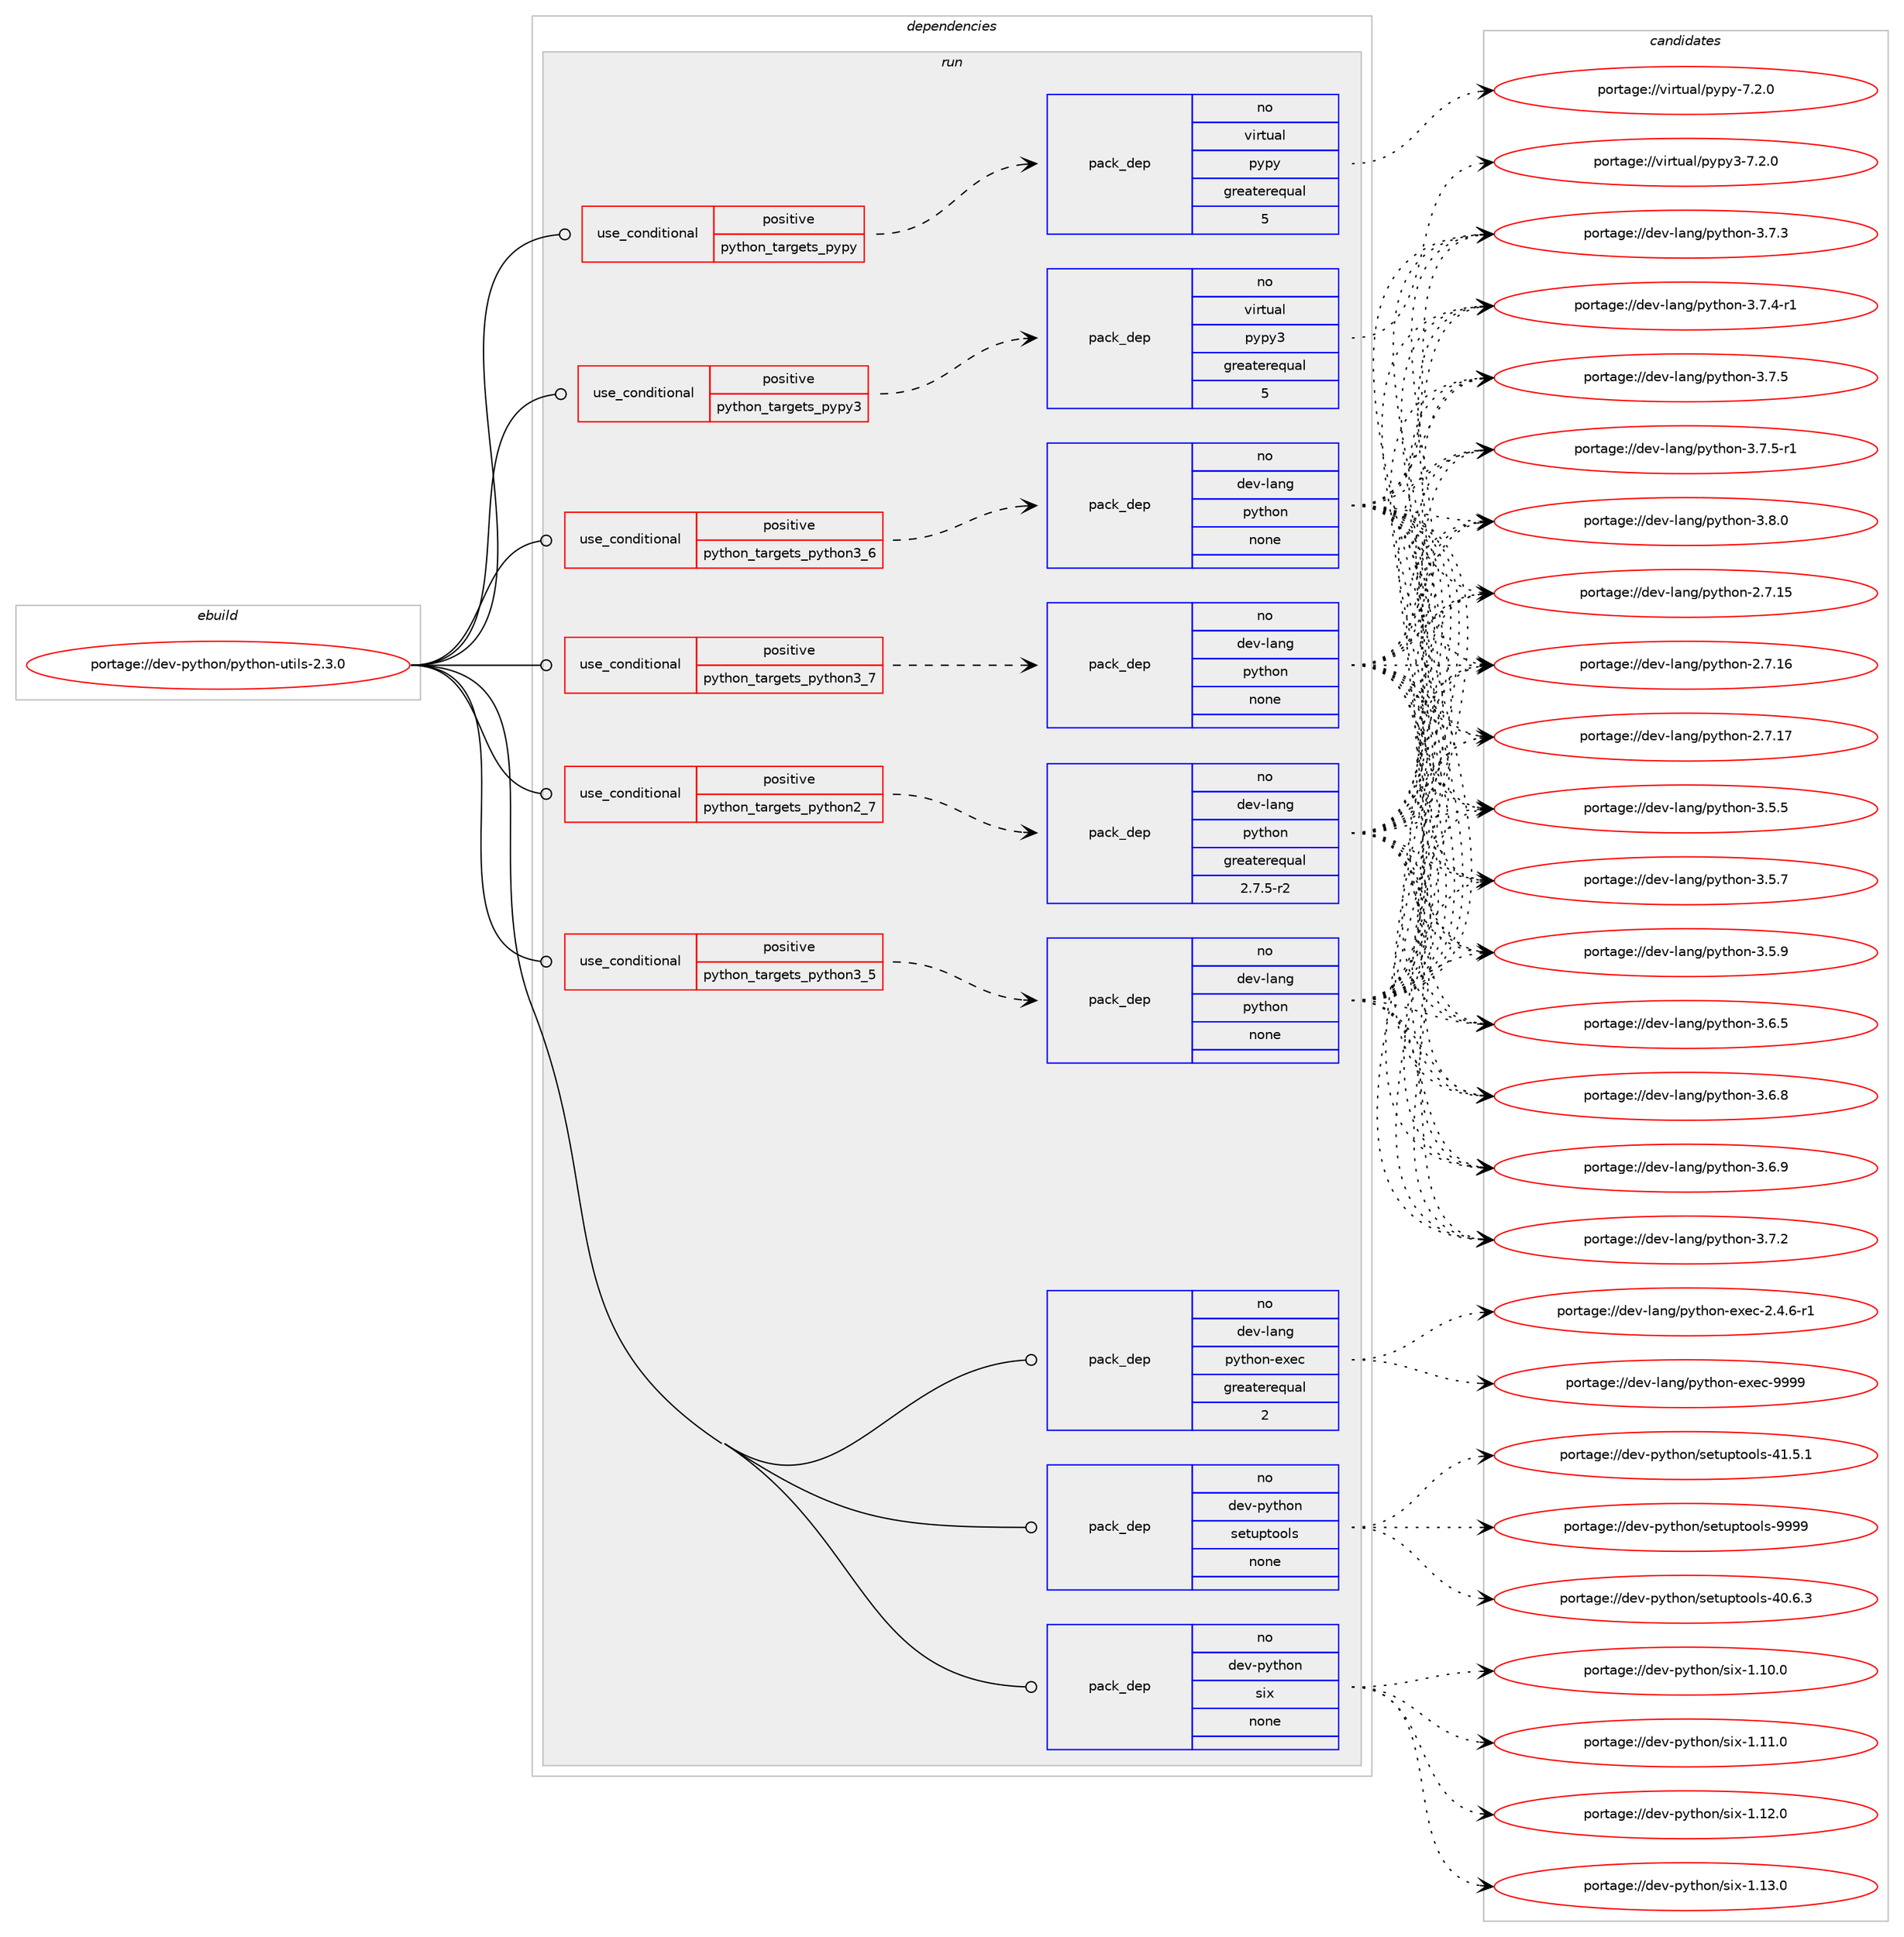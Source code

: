 digraph prolog {

# *************
# Graph options
# *************

newrank=true;
concentrate=true;
compound=true;
graph [rankdir=LR,fontname=Helvetica,fontsize=10,ranksep=1.5];#, ranksep=2.5, nodesep=0.2];
edge  [arrowhead=vee];
node  [fontname=Helvetica,fontsize=10];

# **********
# The ebuild
# **********

subgraph cluster_leftcol {
color=gray;
rank=same;
label=<<i>ebuild</i>>;
id [label="portage://dev-python/python-utils-2.3.0", color=red, width=4, href="../dev-python/python-utils-2.3.0.svg"];
}

# ****************
# The dependencies
# ****************

subgraph cluster_midcol {
color=gray;
label=<<i>dependencies</i>>;
subgraph cluster_compile {
fillcolor="#eeeeee";
style=filled;
label=<<i>compile</i>>;
}
subgraph cluster_compileandrun {
fillcolor="#eeeeee";
style=filled;
label=<<i>compile and run</i>>;
}
subgraph cluster_run {
fillcolor="#eeeeee";
style=filled;
label=<<i>run</i>>;
subgraph cond37290 {
dependency168247 [label=<<TABLE BORDER="0" CELLBORDER="1" CELLSPACING="0" CELLPADDING="4"><TR><TD ROWSPAN="3" CELLPADDING="10">use_conditional</TD></TR><TR><TD>positive</TD></TR><TR><TD>python_targets_pypy</TD></TR></TABLE>>, shape=none, color=red];
subgraph pack127563 {
dependency168248 [label=<<TABLE BORDER="0" CELLBORDER="1" CELLSPACING="0" CELLPADDING="4" WIDTH="220"><TR><TD ROWSPAN="6" CELLPADDING="30">pack_dep</TD></TR><TR><TD WIDTH="110">no</TD></TR><TR><TD>virtual</TD></TR><TR><TD>pypy</TD></TR><TR><TD>greaterequal</TD></TR><TR><TD>5</TD></TR></TABLE>>, shape=none, color=blue];
}
dependency168247:e -> dependency168248:w [weight=20,style="dashed",arrowhead="vee"];
}
id:e -> dependency168247:w [weight=20,style="solid",arrowhead="odot"];
subgraph cond37291 {
dependency168249 [label=<<TABLE BORDER="0" CELLBORDER="1" CELLSPACING="0" CELLPADDING="4"><TR><TD ROWSPAN="3" CELLPADDING="10">use_conditional</TD></TR><TR><TD>positive</TD></TR><TR><TD>python_targets_pypy3</TD></TR></TABLE>>, shape=none, color=red];
subgraph pack127564 {
dependency168250 [label=<<TABLE BORDER="0" CELLBORDER="1" CELLSPACING="0" CELLPADDING="4" WIDTH="220"><TR><TD ROWSPAN="6" CELLPADDING="30">pack_dep</TD></TR><TR><TD WIDTH="110">no</TD></TR><TR><TD>virtual</TD></TR><TR><TD>pypy3</TD></TR><TR><TD>greaterequal</TD></TR><TR><TD>5</TD></TR></TABLE>>, shape=none, color=blue];
}
dependency168249:e -> dependency168250:w [weight=20,style="dashed",arrowhead="vee"];
}
id:e -> dependency168249:w [weight=20,style="solid",arrowhead="odot"];
subgraph cond37292 {
dependency168251 [label=<<TABLE BORDER="0" CELLBORDER="1" CELLSPACING="0" CELLPADDING="4"><TR><TD ROWSPAN="3" CELLPADDING="10">use_conditional</TD></TR><TR><TD>positive</TD></TR><TR><TD>python_targets_python2_7</TD></TR></TABLE>>, shape=none, color=red];
subgraph pack127565 {
dependency168252 [label=<<TABLE BORDER="0" CELLBORDER="1" CELLSPACING="0" CELLPADDING="4" WIDTH="220"><TR><TD ROWSPAN="6" CELLPADDING="30">pack_dep</TD></TR><TR><TD WIDTH="110">no</TD></TR><TR><TD>dev-lang</TD></TR><TR><TD>python</TD></TR><TR><TD>greaterequal</TD></TR><TR><TD>2.7.5-r2</TD></TR></TABLE>>, shape=none, color=blue];
}
dependency168251:e -> dependency168252:w [weight=20,style="dashed",arrowhead="vee"];
}
id:e -> dependency168251:w [weight=20,style="solid",arrowhead="odot"];
subgraph cond37293 {
dependency168253 [label=<<TABLE BORDER="0" CELLBORDER="1" CELLSPACING="0" CELLPADDING="4"><TR><TD ROWSPAN="3" CELLPADDING="10">use_conditional</TD></TR><TR><TD>positive</TD></TR><TR><TD>python_targets_python3_5</TD></TR></TABLE>>, shape=none, color=red];
subgraph pack127566 {
dependency168254 [label=<<TABLE BORDER="0" CELLBORDER="1" CELLSPACING="0" CELLPADDING="4" WIDTH="220"><TR><TD ROWSPAN="6" CELLPADDING="30">pack_dep</TD></TR><TR><TD WIDTH="110">no</TD></TR><TR><TD>dev-lang</TD></TR><TR><TD>python</TD></TR><TR><TD>none</TD></TR><TR><TD></TD></TR></TABLE>>, shape=none, color=blue];
}
dependency168253:e -> dependency168254:w [weight=20,style="dashed",arrowhead="vee"];
}
id:e -> dependency168253:w [weight=20,style="solid",arrowhead="odot"];
subgraph cond37294 {
dependency168255 [label=<<TABLE BORDER="0" CELLBORDER="1" CELLSPACING="0" CELLPADDING="4"><TR><TD ROWSPAN="3" CELLPADDING="10">use_conditional</TD></TR><TR><TD>positive</TD></TR><TR><TD>python_targets_python3_6</TD></TR></TABLE>>, shape=none, color=red];
subgraph pack127567 {
dependency168256 [label=<<TABLE BORDER="0" CELLBORDER="1" CELLSPACING="0" CELLPADDING="4" WIDTH="220"><TR><TD ROWSPAN="6" CELLPADDING="30">pack_dep</TD></TR><TR><TD WIDTH="110">no</TD></TR><TR><TD>dev-lang</TD></TR><TR><TD>python</TD></TR><TR><TD>none</TD></TR><TR><TD></TD></TR></TABLE>>, shape=none, color=blue];
}
dependency168255:e -> dependency168256:w [weight=20,style="dashed",arrowhead="vee"];
}
id:e -> dependency168255:w [weight=20,style="solid",arrowhead="odot"];
subgraph cond37295 {
dependency168257 [label=<<TABLE BORDER="0" CELLBORDER="1" CELLSPACING="0" CELLPADDING="4"><TR><TD ROWSPAN="3" CELLPADDING="10">use_conditional</TD></TR><TR><TD>positive</TD></TR><TR><TD>python_targets_python3_7</TD></TR></TABLE>>, shape=none, color=red];
subgraph pack127568 {
dependency168258 [label=<<TABLE BORDER="0" CELLBORDER="1" CELLSPACING="0" CELLPADDING="4" WIDTH="220"><TR><TD ROWSPAN="6" CELLPADDING="30">pack_dep</TD></TR><TR><TD WIDTH="110">no</TD></TR><TR><TD>dev-lang</TD></TR><TR><TD>python</TD></TR><TR><TD>none</TD></TR><TR><TD></TD></TR></TABLE>>, shape=none, color=blue];
}
dependency168257:e -> dependency168258:w [weight=20,style="dashed",arrowhead="vee"];
}
id:e -> dependency168257:w [weight=20,style="solid",arrowhead="odot"];
subgraph pack127569 {
dependency168259 [label=<<TABLE BORDER="0" CELLBORDER="1" CELLSPACING="0" CELLPADDING="4" WIDTH="220"><TR><TD ROWSPAN="6" CELLPADDING="30">pack_dep</TD></TR><TR><TD WIDTH="110">no</TD></TR><TR><TD>dev-lang</TD></TR><TR><TD>python-exec</TD></TR><TR><TD>greaterequal</TD></TR><TR><TD>2</TD></TR></TABLE>>, shape=none, color=blue];
}
id:e -> dependency168259:w [weight=20,style="solid",arrowhead="odot"];
subgraph pack127570 {
dependency168260 [label=<<TABLE BORDER="0" CELLBORDER="1" CELLSPACING="0" CELLPADDING="4" WIDTH="220"><TR><TD ROWSPAN="6" CELLPADDING="30">pack_dep</TD></TR><TR><TD WIDTH="110">no</TD></TR><TR><TD>dev-python</TD></TR><TR><TD>setuptools</TD></TR><TR><TD>none</TD></TR><TR><TD></TD></TR></TABLE>>, shape=none, color=blue];
}
id:e -> dependency168260:w [weight=20,style="solid",arrowhead="odot"];
subgraph pack127571 {
dependency168261 [label=<<TABLE BORDER="0" CELLBORDER="1" CELLSPACING="0" CELLPADDING="4" WIDTH="220"><TR><TD ROWSPAN="6" CELLPADDING="30">pack_dep</TD></TR><TR><TD WIDTH="110">no</TD></TR><TR><TD>dev-python</TD></TR><TR><TD>six</TD></TR><TR><TD>none</TD></TR><TR><TD></TD></TR></TABLE>>, shape=none, color=blue];
}
id:e -> dependency168261:w [weight=20,style="solid",arrowhead="odot"];
}
}

# **************
# The candidates
# **************

subgraph cluster_choices {
rank=same;
color=gray;
label=<<i>candidates</i>>;

subgraph choice127563 {
color=black;
nodesep=1;
choiceportage1181051141161179710847112121112121455546504648 [label="portage://virtual/pypy-7.2.0", color=red, width=4,href="../virtual/pypy-7.2.0.svg"];
dependency168248:e -> choiceportage1181051141161179710847112121112121455546504648:w [style=dotted,weight="100"];
}
subgraph choice127564 {
color=black;
nodesep=1;
choiceportage118105114116117971084711212111212151455546504648 [label="portage://virtual/pypy3-7.2.0", color=red, width=4,href="../virtual/pypy3-7.2.0.svg"];
dependency168250:e -> choiceportage118105114116117971084711212111212151455546504648:w [style=dotted,weight="100"];
}
subgraph choice127565 {
color=black;
nodesep=1;
choiceportage10010111845108971101034711212111610411111045504655464953 [label="portage://dev-lang/python-2.7.15", color=red, width=4,href="../dev-lang/python-2.7.15.svg"];
choiceportage10010111845108971101034711212111610411111045504655464954 [label="portage://dev-lang/python-2.7.16", color=red, width=4,href="../dev-lang/python-2.7.16.svg"];
choiceportage10010111845108971101034711212111610411111045504655464955 [label="portage://dev-lang/python-2.7.17", color=red, width=4,href="../dev-lang/python-2.7.17.svg"];
choiceportage100101118451089711010347112121116104111110455146534653 [label="portage://dev-lang/python-3.5.5", color=red, width=4,href="../dev-lang/python-3.5.5.svg"];
choiceportage100101118451089711010347112121116104111110455146534655 [label="portage://dev-lang/python-3.5.7", color=red, width=4,href="../dev-lang/python-3.5.7.svg"];
choiceportage100101118451089711010347112121116104111110455146534657 [label="portage://dev-lang/python-3.5.9", color=red, width=4,href="../dev-lang/python-3.5.9.svg"];
choiceportage100101118451089711010347112121116104111110455146544653 [label="portage://dev-lang/python-3.6.5", color=red, width=4,href="../dev-lang/python-3.6.5.svg"];
choiceportage100101118451089711010347112121116104111110455146544656 [label="portage://dev-lang/python-3.6.8", color=red, width=4,href="../dev-lang/python-3.6.8.svg"];
choiceportage100101118451089711010347112121116104111110455146544657 [label="portage://dev-lang/python-3.6.9", color=red, width=4,href="../dev-lang/python-3.6.9.svg"];
choiceportage100101118451089711010347112121116104111110455146554650 [label="portage://dev-lang/python-3.7.2", color=red, width=4,href="../dev-lang/python-3.7.2.svg"];
choiceportage100101118451089711010347112121116104111110455146554651 [label="portage://dev-lang/python-3.7.3", color=red, width=4,href="../dev-lang/python-3.7.3.svg"];
choiceportage1001011184510897110103471121211161041111104551465546524511449 [label="portage://dev-lang/python-3.7.4-r1", color=red, width=4,href="../dev-lang/python-3.7.4-r1.svg"];
choiceportage100101118451089711010347112121116104111110455146554653 [label="portage://dev-lang/python-3.7.5", color=red, width=4,href="../dev-lang/python-3.7.5.svg"];
choiceportage1001011184510897110103471121211161041111104551465546534511449 [label="portage://dev-lang/python-3.7.5-r1", color=red, width=4,href="../dev-lang/python-3.7.5-r1.svg"];
choiceportage100101118451089711010347112121116104111110455146564648 [label="portage://dev-lang/python-3.8.0", color=red, width=4,href="../dev-lang/python-3.8.0.svg"];
dependency168252:e -> choiceportage10010111845108971101034711212111610411111045504655464953:w [style=dotted,weight="100"];
dependency168252:e -> choiceportage10010111845108971101034711212111610411111045504655464954:w [style=dotted,weight="100"];
dependency168252:e -> choiceportage10010111845108971101034711212111610411111045504655464955:w [style=dotted,weight="100"];
dependency168252:e -> choiceportage100101118451089711010347112121116104111110455146534653:w [style=dotted,weight="100"];
dependency168252:e -> choiceportage100101118451089711010347112121116104111110455146534655:w [style=dotted,weight="100"];
dependency168252:e -> choiceportage100101118451089711010347112121116104111110455146534657:w [style=dotted,weight="100"];
dependency168252:e -> choiceportage100101118451089711010347112121116104111110455146544653:w [style=dotted,weight="100"];
dependency168252:e -> choiceportage100101118451089711010347112121116104111110455146544656:w [style=dotted,weight="100"];
dependency168252:e -> choiceportage100101118451089711010347112121116104111110455146544657:w [style=dotted,weight="100"];
dependency168252:e -> choiceportage100101118451089711010347112121116104111110455146554650:w [style=dotted,weight="100"];
dependency168252:e -> choiceportage100101118451089711010347112121116104111110455146554651:w [style=dotted,weight="100"];
dependency168252:e -> choiceportage1001011184510897110103471121211161041111104551465546524511449:w [style=dotted,weight="100"];
dependency168252:e -> choiceportage100101118451089711010347112121116104111110455146554653:w [style=dotted,weight="100"];
dependency168252:e -> choiceportage1001011184510897110103471121211161041111104551465546534511449:w [style=dotted,weight="100"];
dependency168252:e -> choiceportage100101118451089711010347112121116104111110455146564648:w [style=dotted,weight="100"];
}
subgraph choice127566 {
color=black;
nodesep=1;
choiceportage10010111845108971101034711212111610411111045504655464953 [label="portage://dev-lang/python-2.7.15", color=red, width=4,href="../dev-lang/python-2.7.15.svg"];
choiceportage10010111845108971101034711212111610411111045504655464954 [label="portage://dev-lang/python-2.7.16", color=red, width=4,href="../dev-lang/python-2.7.16.svg"];
choiceportage10010111845108971101034711212111610411111045504655464955 [label="portage://dev-lang/python-2.7.17", color=red, width=4,href="../dev-lang/python-2.7.17.svg"];
choiceportage100101118451089711010347112121116104111110455146534653 [label="portage://dev-lang/python-3.5.5", color=red, width=4,href="../dev-lang/python-3.5.5.svg"];
choiceportage100101118451089711010347112121116104111110455146534655 [label="portage://dev-lang/python-3.5.7", color=red, width=4,href="../dev-lang/python-3.5.7.svg"];
choiceportage100101118451089711010347112121116104111110455146534657 [label="portage://dev-lang/python-3.5.9", color=red, width=4,href="../dev-lang/python-3.5.9.svg"];
choiceportage100101118451089711010347112121116104111110455146544653 [label="portage://dev-lang/python-3.6.5", color=red, width=4,href="../dev-lang/python-3.6.5.svg"];
choiceportage100101118451089711010347112121116104111110455146544656 [label="portage://dev-lang/python-3.6.8", color=red, width=4,href="../dev-lang/python-3.6.8.svg"];
choiceportage100101118451089711010347112121116104111110455146544657 [label="portage://dev-lang/python-3.6.9", color=red, width=4,href="../dev-lang/python-3.6.9.svg"];
choiceportage100101118451089711010347112121116104111110455146554650 [label="portage://dev-lang/python-3.7.2", color=red, width=4,href="../dev-lang/python-3.7.2.svg"];
choiceportage100101118451089711010347112121116104111110455146554651 [label="portage://dev-lang/python-3.7.3", color=red, width=4,href="../dev-lang/python-3.7.3.svg"];
choiceportage1001011184510897110103471121211161041111104551465546524511449 [label="portage://dev-lang/python-3.7.4-r1", color=red, width=4,href="../dev-lang/python-3.7.4-r1.svg"];
choiceportage100101118451089711010347112121116104111110455146554653 [label="portage://dev-lang/python-3.7.5", color=red, width=4,href="../dev-lang/python-3.7.5.svg"];
choiceportage1001011184510897110103471121211161041111104551465546534511449 [label="portage://dev-lang/python-3.7.5-r1", color=red, width=4,href="../dev-lang/python-3.7.5-r1.svg"];
choiceportage100101118451089711010347112121116104111110455146564648 [label="portage://dev-lang/python-3.8.0", color=red, width=4,href="../dev-lang/python-3.8.0.svg"];
dependency168254:e -> choiceportage10010111845108971101034711212111610411111045504655464953:w [style=dotted,weight="100"];
dependency168254:e -> choiceportage10010111845108971101034711212111610411111045504655464954:w [style=dotted,weight="100"];
dependency168254:e -> choiceportage10010111845108971101034711212111610411111045504655464955:w [style=dotted,weight="100"];
dependency168254:e -> choiceportage100101118451089711010347112121116104111110455146534653:w [style=dotted,weight="100"];
dependency168254:e -> choiceportage100101118451089711010347112121116104111110455146534655:w [style=dotted,weight="100"];
dependency168254:e -> choiceportage100101118451089711010347112121116104111110455146534657:w [style=dotted,weight="100"];
dependency168254:e -> choiceportage100101118451089711010347112121116104111110455146544653:w [style=dotted,weight="100"];
dependency168254:e -> choiceportage100101118451089711010347112121116104111110455146544656:w [style=dotted,weight="100"];
dependency168254:e -> choiceportage100101118451089711010347112121116104111110455146544657:w [style=dotted,weight="100"];
dependency168254:e -> choiceportage100101118451089711010347112121116104111110455146554650:w [style=dotted,weight="100"];
dependency168254:e -> choiceportage100101118451089711010347112121116104111110455146554651:w [style=dotted,weight="100"];
dependency168254:e -> choiceportage1001011184510897110103471121211161041111104551465546524511449:w [style=dotted,weight="100"];
dependency168254:e -> choiceportage100101118451089711010347112121116104111110455146554653:w [style=dotted,weight="100"];
dependency168254:e -> choiceportage1001011184510897110103471121211161041111104551465546534511449:w [style=dotted,weight="100"];
dependency168254:e -> choiceportage100101118451089711010347112121116104111110455146564648:w [style=dotted,weight="100"];
}
subgraph choice127567 {
color=black;
nodesep=1;
choiceportage10010111845108971101034711212111610411111045504655464953 [label="portage://dev-lang/python-2.7.15", color=red, width=4,href="../dev-lang/python-2.7.15.svg"];
choiceportage10010111845108971101034711212111610411111045504655464954 [label="portage://dev-lang/python-2.7.16", color=red, width=4,href="../dev-lang/python-2.7.16.svg"];
choiceportage10010111845108971101034711212111610411111045504655464955 [label="portage://dev-lang/python-2.7.17", color=red, width=4,href="../dev-lang/python-2.7.17.svg"];
choiceportage100101118451089711010347112121116104111110455146534653 [label="portage://dev-lang/python-3.5.5", color=red, width=4,href="../dev-lang/python-3.5.5.svg"];
choiceportage100101118451089711010347112121116104111110455146534655 [label="portage://dev-lang/python-3.5.7", color=red, width=4,href="../dev-lang/python-3.5.7.svg"];
choiceportage100101118451089711010347112121116104111110455146534657 [label="portage://dev-lang/python-3.5.9", color=red, width=4,href="../dev-lang/python-3.5.9.svg"];
choiceportage100101118451089711010347112121116104111110455146544653 [label="portage://dev-lang/python-3.6.5", color=red, width=4,href="../dev-lang/python-3.6.5.svg"];
choiceportage100101118451089711010347112121116104111110455146544656 [label="portage://dev-lang/python-3.6.8", color=red, width=4,href="../dev-lang/python-3.6.8.svg"];
choiceportage100101118451089711010347112121116104111110455146544657 [label="portage://dev-lang/python-3.6.9", color=red, width=4,href="../dev-lang/python-3.6.9.svg"];
choiceportage100101118451089711010347112121116104111110455146554650 [label="portage://dev-lang/python-3.7.2", color=red, width=4,href="../dev-lang/python-3.7.2.svg"];
choiceportage100101118451089711010347112121116104111110455146554651 [label="portage://dev-lang/python-3.7.3", color=red, width=4,href="../dev-lang/python-3.7.3.svg"];
choiceportage1001011184510897110103471121211161041111104551465546524511449 [label="portage://dev-lang/python-3.7.4-r1", color=red, width=4,href="../dev-lang/python-3.7.4-r1.svg"];
choiceportage100101118451089711010347112121116104111110455146554653 [label="portage://dev-lang/python-3.7.5", color=red, width=4,href="../dev-lang/python-3.7.5.svg"];
choiceportage1001011184510897110103471121211161041111104551465546534511449 [label="portage://dev-lang/python-3.7.5-r1", color=red, width=4,href="../dev-lang/python-3.7.5-r1.svg"];
choiceportage100101118451089711010347112121116104111110455146564648 [label="portage://dev-lang/python-3.8.0", color=red, width=4,href="../dev-lang/python-3.8.0.svg"];
dependency168256:e -> choiceportage10010111845108971101034711212111610411111045504655464953:w [style=dotted,weight="100"];
dependency168256:e -> choiceportage10010111845108971101034711212111610411111045504655464954:w [style=dotted,weight="100"];
dependency168256:e -> choiceportage10010111845108971101034711212111610411111045504655464955:w [style=dotted,weight="100"];
dependency168256:e -> choiceportage100101118451089711010347112121116104111110455146534653:w [style=dotted,weight="100"];
dependency168256:e -> choiceportage100101118451089711010347112121116104111110455146534655:w [style=dotted,weight="100"];
dependency168256:e -> choiceportage100101118451089711010347112121116104111110455146534657:w [style=dotted,weight="100"];
dependency168256:e -> choiceportage100101118451089711010347112121116104111110455146544653:w [style=dotted,weight="100"];
dependency168256:e -> choiceportage100101118451089711010347112121116104111110455146544656:w [style=dotted,weight="100"];
dependency168256:e -> choiceportage100101118451089711010347112121116104111110455146544657:w [style=dotted,weight="100"];
dependency168256:e -> choiceportage100101118451089711010347112121116104111110455146554650:w [style=dotted,weight="100"];
dependency168256:e -> choiceportage100101118451089711010347112121116104111110455146554651:w [style=dotted,weight="100"];
dependency168256:e -> choiceportage1001011184510897110103471121211161041111104551465546524511449:w [style=dotted,weight="100"];
dependency168256:e -> choiceportage100101118451089711010347112121116104111110455146554653:w [style=dotted,weight="100"];
dependency168256:e -> choiceportage1001011184510897110103471121211161041111104551465546534511449:w [style=dotted,weight="100"];
dependency168256:e -> choiceportage100101118451089711010347112121116104111110455146564648:w [style=dotted,weight="100"];
}
subgraph choice127568 {
color=black;
nodesep=1;
choiceportage10010111845108971101034711212111610411111045504655464953 [label="portage://dev-lang/python-2.7.15", color=red, width=4,href="../dev-lang/python-2.7.15.svg"];
choiceportage10010111845108971101034711212111610411111045504655464954 [label="portage://dev-lang/python-2.7.16", color=red, width=4,href="../dev-lang/python-2.7.16.svg"];
choiceportage10010111845108971101034711212111610411111045504655464955 [label="portage://dev-lang/python-2.7.17", color=red, width=4,href="../dev-lang/python-2.7.17.svg"];
choiceportage100101118451089711010347112121116104111110455146534653 [label="portage://dev-lang/python-3.5.5", color=red, width=4,href="../dev-lang/python-3.5.5.svg"];
choiceportage100101118451089711010347112121116104111110455146534655 [label="portage://dev-lang/python-3.5.7", color=red, width=4,href="../dev-lang/python-3.5.7.svg"];
choiceportage100101118451089711010347112121116104111110455146534657 [label="portage://dev-lang/python-3.5.9", color=red, width=4,href="../dev-lang/python-3.5.9.svg"];
choiceportage100101118451089711010347112121116104111110455146544653 [label="portage://dev-lang/python-3.6.5", color=red, width=4,href="../dev-lang/python-3.6.5.svg"];
choiceportage100101118451089711010347112121116104111110455146544656 [label="portage://dev-lang/python-3.6.8", color=red, width=4,href="../dev-lang/python-3.6.8.svg"];
choiceportage100101118451089711010347112121116104111110455146544657 [label="portage://dev-lang/python-3.6.9", color=red, width=4,href="../dev-lang/python-3.6.9.svg"];
choiceportage100101118451089711010347112121116104111110455146554650 [label="portage://dev-lang/python-3.7.2", color=red, width=4,href="../dev-lang/python-3.7.2.svg"];
choiceportage100101118451089711010347112121116104111110455146554651 [label="portage://dev-lang/python-3.7.3", color=red, width=4,href="../dev-lang/python-3.7.3.svg"];
choiceportage1001011184510897110103471121211161041111104551465546524511449 [label="portage://dev-lang/python-3.7.4-r1", color=red, width=4,href="../dev-lang/python-3.7.4-r1.svg"];
choiceportage100101118451089711010347112121116104111110455146554653 [label="portage://dev-lang/python-3.7.5", color=red, width=4,href="../dev-lang/python-3.7.5.svg"];
choiceportage1001011184510897110103471121211161041111104551465546534511449 [label="portage://dev-lang/python-3.7.5-r1", color=red, width=4,href="../dev-lang/python-3.7.5-r1.svg"];
choiceportage100101118451089711010347112121116104111110455146564648 [label="portage://dev-lang/python-3.8.0", color=red, width=4,href="../dev-lang/python-3.8.0.svg"];
dependency168258:e -> choiceportage10010111845108971101034711212111610411111045504655464953:w [style=dotted,weight="100"];
dependency168258:e -> choiceportage10010111845108971101034711212111610411111045504655464954:w [style=dotted,weight="100"];
dependency168258:e -> choiceportage10010111845108971101034711212111610411111045504655464955:w [style=dotted,weight="100"];
dependency168258:e -> choiceportage100101118451089711010347112121116104111110455146534653:w [style=dotted,weight="100"];
dependency168258:e -> choiceportage100101118451089711010347112121116104111110455146534655:w [style=dotted,weight="100"];
dependency168258:e -> choiceportage100101118451089711010347112121116104111110455146534657:w [style=dotted,weight="100"];
dependency168258:e -> choiceportage100101118451089711010347112121116104111110455146544653:w [style=dotted,weight="100"];
dependency168258:e -> choiceportage100101118451089711010347112121116104111110455146544656:w [style=dotted,weight="100"];
dependency168258:e -> choiceportage100101118451089711010347112121116104111110455146544657:w [style=dotted,weight="100"];
dependency168258:e -> choiceportage100101118451089711010347112121116104111110455146554650:w [style=dotted,weight="100"];
dependency168258:e -> choiceportage100101118451089711010347112121116104111110455146554651:w [style=dotted,weight="100"];
dependency168258:e -> choiceportage1001011184510897110103471121211161041111104551465546524511449:w [style=dotted,weight="100"];
dependency168258:e -> choiceportage100101118451089711010347112121116104111110455146554653:w [style=dotted,weight="100"];
dependency168258:e -> choiceportage1001011184510897110103471121211161041111104551465546534511449:w [style=dotted,weight="100"];
dependency168258:e -> choiceportage100101118451089711010347112121116104111110455146564648:w [style=dotted,weight="100"];
}
subgraph choice127569 {
color=black;
nodesep=1;
choiceportage10010111845108971101034711212111610411111045101120101994550465246544511449 [label="portage://dev-lang/python-exec-2.4.6-r1", color=red, width=4,href="../dev-lang/python-exec-2.4.6-r1.svg"];
choiceportage10010111845108971101034711212111610411111045101120101994557575757 [label="portage://dev-lang/python-exec-9999", color=red, width=4,href="../dev-lang/python-exec-9999.svg"];
dependency168259:e -> choiceportage10010111845108971101034711212111610411111045101120101994550465246544511449:w [style=dotted,weight="100"];
dependency168259:e -> choiceportage10010111845108971101034711212111610411111045101120101994557575757:w [style=dotted,weight="100"];
}
subgraph choice127570 {
color=black;
nodesep=1;
choiceportage100101118451121211161041111104711510111611711211611111110811545524846544651 [label="portage://dev-python/setuptools-40.6.3", color=red, width=4,href="../dev-python/setuptools-40.6.3.svg"];
choiceportage100101118451121211161041111104711510111611711211611111110811545524946534649 [label="portage://dev-python/setuptools-41.5.1", color=red, width=4,href="../dev-python/setuptools-41.5.1.svg"];
choiceportage10010111845112121116104111110471151011161171121161111111081154557575757 [label="portage://dev-python/setuptools-9999", color=red, width=4,href="../dev-python/setuptools-9999.svg"];
dependency168260:e -> choiceportage100101118451121211161041111104711510111611711211611111110811545524846544651:w [style=dotted,weight="100"];
dependency168260:e -> choiceportage100101118451121211161041111104711510111611711211611111110811545524946534649:w [style=dotted,weight="100"];
dependency168260:e -> choiceportage10010111845112121116104111110471151011161171121161111111081154557575757:w [style=dotted,weight="100"];
}
subgraph choice127571 {
color=black;
nodesep=1;
choiceportage100101118451121211161041111104711510512045494649484648 [label="portage://dev-python/six-1.10.0", color=red, width=4,href="../dev-python/six-1.10.0.svg"];
choiceportage100101118451121211161041111104711510512045494649494648 [label="portage://dev-python/six-1.11.0", color=red, width=4,href="../dev-python/six-1.11.0.svg"];
choiceportage100101118451121211161041111104711510512045494649504648 [label="portage://dev-python/six-1.12.0", color=red, width=4,href="../dev-python/six-1.12.0.svg"];
choiceportage100101118451121211161041111104711510512045494649514648 [label="portage://dev-python/six-1.13.0", color=red, width=4,href="../dev-python/six-1.13.0.svg"];
dependency168261:e -> choiceportage100101118451121211161041111104711510512045494649484648:w [style=dotted,weight="100"];
dependency168261:e -> choiceportage100101118451121211161041111104711510512045494649494648:w [style=dotted,weight="100"];
dependency168261:e -> choiceportage100101118451121211161041111104711510512045494649504648:w [style=dotted,weight="100"];
dependency168261:e -> choiceportage100101118451121211161041111104711510512045494649514648:w [style=dotted,weight="100"];
}
}

}
